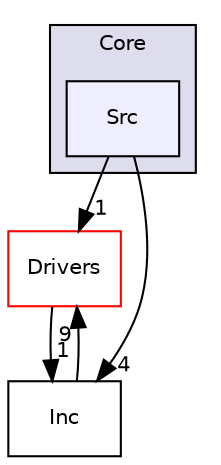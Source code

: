 digraph "Core/Src" {
  compound=true
  node [ fontsize="10", fontname="Helvetica"];
  edge [ labelfontsize="10", labelfontname="Helvetica"];
  subgraph clusterdir_c6310732a22f63c0c2fc5595561e68f1 {
    graph [ bgcolor="#ddddee", pencolor="black", label="Core" fontname="Helvetica", fontsize="10", URL="dir_c6310732a22f63c0c2fc5595561e68f1.html"]
  dir_b596f468b52957496e4f78b80e029268 [shape=box, label="Src", style="filled", fillcolor="#eeeeff", pencolor="black", URL="dir_b596f468b52957496e4f78b80e029268.html"];
  }
  dir_60925fc218da8ca7908795bf5f624060 [shape=box label="Drivers" fillcolor="white" style="filled" color="red" URL="dir_60925fc218da8ca7908795bf5f624060.html"];
  dir_e2489e887f17afa3cbc07a4ec152cdd2 [shape=box label="Inc" URL="dir_e2489e887f17afa3cbc07a4ec152cdd2.html"];
  dir_60925fc218da8ca7908795bf5f624060->dir_e2489e887f17afa3cbc07a4ec152cdd2 [headlabel="1", labeldistance=1.5 headhref="dir_000010_000001.html"];
  dir_e2489e887f17afa3cbc07a4ec152cdd2->dir_60925fc218da8ca7908795bf5f624060 [headlabel="9", labeldistance=1.5 headhref="dir_000001_000010.html"];
  dir_b596f468b52957496e4f78b80e029268->dir_60925fc218da8ca7908795bf5f624060 [headlabel="1", labeldistance=1.5 headhref="dir_000002_000010.html"];
  dir_b596f468b52957496e4f78b80e029268->dir_e2489e887f17afa3cbc07a4ec152cdd2 [headlabel="4", labeldistance=1.5 headhref="dir_000002_000001.html"];
}
